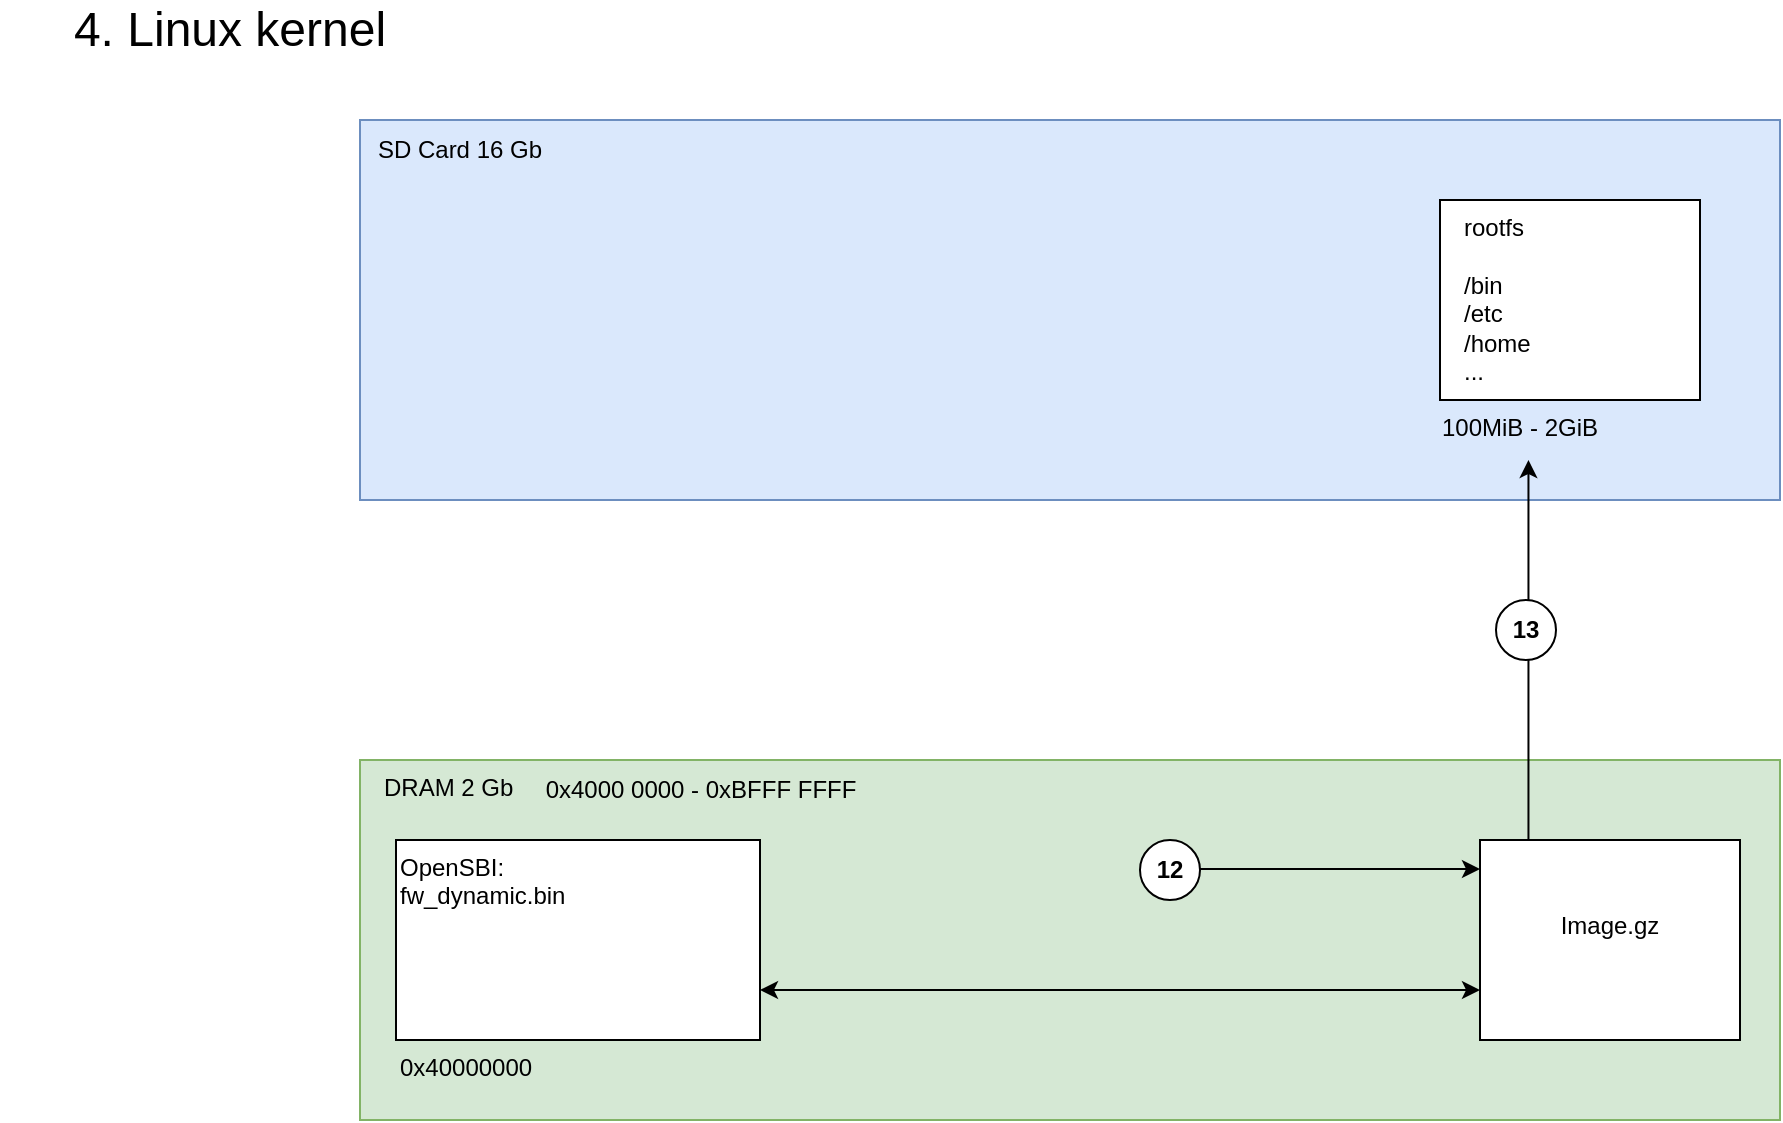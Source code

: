 <mxfile version="24.7.8">
  <diagram name="Page-1" id="-c6Ry725GxhYZqOuj7hc">
    <mxGraphModel dx="794" dy="-581" grid="1" gridSize="10" guides="1" tooltips="1" connect="1" arrows="1" fold="1" page="1" pageScale="1" pageWidth="850" pageHeight="1100" math="0" shadow="0">
      <root>
        <mxCell id="0" />
        <mxCell id="1" parent="0" />
        <mxCell id="g0l_ifj-5Xz2NjAmxus5-168" value="" style="rounded=0;whiteSpace=wrap;html=1;connectable=0;fillColor=#d5e8d4;strokeColor=#82b366;labelBackgroundColor=none;" parent="1" vertex="1">
          <mxGeometry x="530" y="2020" width="710" height="180" as="geometry" />
        </mxCell>
        <mxCell id="g0l_ifj-5Xz2NjAmxus5-169" value="0x4000 0000 - 0xBFFF FFFF" style="text;html=1;align=center;verticalAlign=middle;resizable=0;points=[];autosize=1;strokeColor=none;fillColor=none;connectable=0;labelBackgroundColor=none;" parent="1" vertex="1">
          <mxGeometry x="610" y="2020" width="180" height="30" as="geometry" />
        </mxCell>
        <mxCell id="g0l_ifj-5Xz2NjAmxus5-170" value="" style="rounded=0;whiteSpace=wrap;html=1;connectable=0;fillColor=#dae8fc;strokeColor=#6c8ebf;labelBackgroundColor=none;" parent="1" vertex="1">
          <mxGeometry x="530" y="1700" width="710" height="190" as="geometry" />
        </mxCell>
        <mxCell id="g0l_ifj-5Xz2NjAmxus5-173" value="&lt;br&gt;&lt;div style=&quot;forced-color-adjust: none; color: rgb(0, 0, 0); font-family: Helvetica; font-size: 12px; font-style: normal; font-variant-ligatures: normal; font-variant-caps: normal; font-weight: 400; letter-spacing: normal; orphans: 2; text-align: center; text-indent: 0px; text-transform: none; widows: 2; word-spacing: 0px; -webkit-text-stroke-width: 0px; white-space: normal; text-decoration-thickness: initial; text-decoration-style: initial; text-decoration-color: initial;&quot;&gt;SD Card 16 Gb&lt;/div&gt;&lt;div&gt;&lt;br&gt;&lt;/div&gt;" style="text;html=1;align=center;verticalAlign=middle;whiteSpace=wrap;rounded=0;connectable=0;labelBackgroundColor=none;" parent="1" vertex="1">
          <mxGeometry x="530" y="1700" width="100" height="30" as="geometry" />
        </mxCell>
        <mxCell id="g0l_ifj-5Xz2NjAmxus5-176" value="&lt;div style=&quot;forced-color-adjust: none; color: rgb(0, 0, 0); font-family: Helvetica; font-size: 12px; font-style: normal; font-variant-ligatures: normal; font-variant-caps: normal; font-weight: 400; letter-spacing: normal; orphans: 2; text-align: center; text-indent: 0px; text-transform: none; widows: 2; word-spacing: 0px; -webkit-text-stroke-width: 0px; white-space: normal; text-decoration-thickness: initial; text-decoration-style: initial; text-decoration-color: initial;&quot;&gt;DRAM 2 Gb&lt;/div&gt;" style="text;whiteSpace=wrap;html=1;labelBackgroundColor=none;" parent="1" vertex="1">
          <mxGeometry x="540" y="2020" width="70" height="30" as="geometry" />
        </mxCell>
        <mxCell id="g0l_ifj-5Xz2NjAmxus5-177" value="100MiB - 2GiB" style="text;whiteSpace=wrap;align=center;connectable=0;labelBackgroundColor=none;" parent="1" vertex="1">
          <mxGeometry x="1060" y="1840" width="100" height="30" as="geometry" />
        </mxCell>
        <mxCell id="g0l_ifj-5Xz2NjAmxus5-180" value="" style="rounded=0;whiteSpace=wrap;html=1;labelBackgroundColor=none;" parent="1" vertex="1">
          <mxGeometry x="1070" y="1740" width="130" height="100" as="geometry" />
        </mxCell>
        <mxCell id="g0l_ifj-5Xz2NjAmxus5-184" value="rootfs&lt;br class=&quot;Apple-interchange-newline&quot;&gt;&lt;span style=&quot;color: rgb(0, 0, 0); font-family: Helvetica; font-size: 12px; font-style: normal; font-variant-ligatures: normal; font-variant-caps: normal; font-weight: 400; letter-spacing: normal; orphans: 2; text-indent: 0px; text-transform: none; widows: 2; word-spacing: 0px; -webkit-text-stroke-width: 0px; white-space: normal; text-decoration-thickness: initial; text-decoration-style: initial; text-decoration-color: initial; float: none; display: inline !important;&quot;&gt;&lt;br&gt;&lt;/span&gt;&lt;div&gt;&lt;span style=&quot;color: rgb(0, 0, 0); font-family: Helvetica; font-size: 12px; font-style: normal; font-variant-ligatures: normal; font-variant-caps: normal; font-weight: 400; letter-spacing: normal; orphans: 2; text-indent: 0px; text-transform: none; widows: 2; word-spacing: 0px; -webkit-text-stroke-width: 0px; white-space: normal; text-decoration-thickness: initial; text-decoration-style: initial; text-decoration-color: initial; float: none; display: inline !important;&quot;&gt;/bin&lt;/span&gt;&lt;div style=&quot;forced-color-adjust: none; color: rgb(0, 0, 0); font-family: Helvetica; font-size: 12px; font-style: normal; font-variant-ligatures: normal; font-variant-caps: normal; font-weight: 400; letter-spacing: normal; orphans: 2; text-indent: 0px; text-transform: none; widows: 2; word-spacing: 0px; -webkit-text-stroke-width: 0px; white-space: normal; text-decoration-thickness: initial; text-decoration-style: initial; text-decoration-color: initial;&quot;&gt;/etc&lt;/div&gt;&lt;div style=&quot;forced-color-adjust: none; color: rgb(0, 0, 0); font-family: Helvetica; font-size: 12px; font-style: normal; font-variant-ligatures: normal; font-variant-caps: normal; font-weight: 400; letter-spacing: normal; orphans: 2; text-indent: 0px; text-transform: none; widows: 2; word-spacing: 0px; -webkit-text-stroke-width: 0px; white-space: normal; text-decoration-thickness: initial; text-decoration-style: initial; text-decoration-color: initial;&quot;&gt;/home&lt;/div&gt;&lt;div style=&quot;forced-color-adjust: none; color: rgb(0, 0, 0); font-family: Helvetica; font-size: 12px; font-style: normal; font-variant-ligatures: normal; font-variant-caps: normal; font-weight: 400; letter-spacing: normal; orphans: 2; text-indent: 0px; text-transform: none; widows: 2; word-spacing: 0px; -webkit-text-stroke-width: 0px; white-space: normal; text-decoration-thickness: initial; text-decoration-style: initial; text-decoration-color: initial;&quot;&gt;...&lt;/div&gt;&lt;/div&gt;" style="text;whiteSpace=wrap;html=1;align=left;labelBackgroundColor=none;" parent="1" vertex="1">
          <mxGeometry x="1080" y="1740" width="70" height="100" as="geometry" />
        </mxCell>
        <mxCell id="g0l_ifj-5Xz2NjAmxus5-185" value="" style="rounded=0;whiteSpace=wrap;html=1;connectable=0;labelBackgroundColor=none;" parent="1" vertex="1">
          <mxGeometry x="548" y="2060" width="182" height="100" as="geometry" />
        </mxCell>
        <mxCell id="g0l_ifj-5Xz2NjAmxus5-186" value="&lt;span style=&quot;color: rgb(0, 0, 0); font-family: Helvetica; font-size: 12px; font-style: normal; font-variant-ligatures: normal; font-variant-caps: normal; font-weight: 400; letter-spacing: normal; orphans: 2; text-align: center; text-indent: 0px; text-transform: none; widows: 2; word-spacing: 0px; -webkit-text-stroke-width: 0px; white-space: normal; text-decoration-thickness: initial; text-decoration-style: initial; text-decoration-color: initial; float: none; display: inline !important;&quot;&gt;0x40000000&lt;/span&gt;" style="text;whiteSpace=wrap;html=1;labelBackgroundColor=none;" parent="1" vertex="1">
          <mxGeometry x="548" y="2160" width="100" height="30" as="geometry" />
        </mxCell>
        <UserObject label="&lt;div style=&quot;forced-color-adjust: none; color: rgb(0, 0, 0); font-family: Helvetica; font-size: 12px; font-style: normal; font-variant-ligatures: normal; font-variant-caps: normal; font-weight: 400; letter-spacing: normal; orphans: 2; text-align: left; text-indent: 0px; text-transform: none; widows: 2; word-spacing: 0px; -webkit-text-stroke-width: 0px; white-space: normal; text-decoration-thickness: initial; text-decoration-style: initial; text-decoration-color: initial;&quot;&gt;OpenSBI:&amp;nbsp;&lt;/div&gt;&lt;div style=&quot;forced-color-adjust: none; color: rgb(0, 0, 0); font-family: Helvetica; font-size: 12px; font-style: normal; font-variant-ligatures: normal; font-variant-caps: normal; font-weight: 400; letter-spacing: normal; orphans: 2; text-align: left; text-indent: 0px; text-transform: none; widows: 2; word-spacing: 0px; -webkit-text-stroke-width: 0px; white-space: normal; text-decoration-thickness: initial; text-decoration-style: initial; text-decoration-color: initial;&quot;&gt;fw_dynamic.bin&lt;/div&gt;" id="g0l_ifj-5Xz2NjAmxus5-187">
          <mxCell style="text;whiteSpace=wrap;html=1;labelBackgroundColor=none;" parent="1" vertex="1">
            <mxGeometry x="548" y="2060" width="152" height="30" as="geometry" />
          </mxCell>
        </UserObject>
        <UserObject label="&#xa;&lt;span style=&quot;forced-color-adjust: none; color: rgb(0, 0, 0); font-family: Helvetica; font-size: 12px; font-style: normal; font-variant-ligatures: normal; font-variant-caps: normal; font-weight: 400; letter-spacing: normal; orphans: 2; text-align: left; text-indent: 0px; text-transform: none; widows: 2; word-spacing: 0px; -webkit-text-stroke-width: 0px; white-space: normal; text-decoration-thickness: initial; text-decoration-style: initial; text-decoration-color: initial; float: none; display: inline !important;&quot;&gt;Image.gz&lt;/span&gt;&lt;br class=&quot;Apple-interchange-newline&quot;&gt;&#xa;&#xa;" id="g0l_ifj-5Xz2NjAmxus5-202">
          <mxCell style="rounded=0;whiteSpace=wrap;html=1;labelBackgroundColor=none;" parent="1" vertex="1">
            <mxGeometry x="1090" y="2060" width="130" height="100" as="geometry" />
          </mxCell>
        </UserObject>
        <mxCell id="g0l_ifj-5Xz2NjAmxus5-205" value="4. Linux kernel" style="text;html=1;align=center;verticalAlign=middle;whiteSpace=wrap;rounded=0;fontSize=24;labelBackgroundColor=none;" parent="1" vertex="1">
          <mxGeometry x="350" y="1640" width="230" height="30" as="geometry" />
        </mxCell>
        <mxCell id="g0l_ifj-5Xz2NjAmxus5-208" value="" style="endArrow=classic;html=1;rounded=0;labelBackgroundColor=none;" parent="1" edge="1">
          <mxGeometry width="50" height="50" relative="1" as="geometry">
            <mxPoint x="950" y="2074.52" as="sourcePoint" />
            <mxPoint x="1090" y="2074.52" as="targetPoint" />
          </mxGeometry>
        </mxCell>
        <mxCell id="g0l_ifj-5Xz2NjAmxus5-209" value="12" style="ellipse;whiteSpace=wrap;html=1;aspect=fixed;fontStyle=1;connectable=0;labelBackgroundColor=none;" parent="1" vertex="1">
          <mxGeometry x="920" y="2060" width="30" height="30" as="geometry" />
        </mxCell>
        <mxCell id="g0l_ifj-5Xz2NjAmxus5-212" value="" style="endArrow=classic;startArrow=classic;html=1;rounded=0;entryX=0;entryY=0.75;entryDx=0;entryDy=0;labelBackgroundColor=none;" parent="1" target="g0l_ifj-5Xz2NjAmxus5-202" edge="1">
          <mxGeometry width="50" height="50" relative="1" as="geometry">
            <mxPoint x="730" y="2135" as="sourcePoint" />
            <mxPoint x="890" y="1930" as="targetPoint" />
          </mxGeometry>
        </mxCell>
        <mxCell id="g0l_ifj-5Xz2NjAmxus5-265" value="" style="endArrow=classic;html=1;rounded=0;labelBackgroundColor=none;" parent="1" edge="1">
          <mxGeometry width="50" height="50" relative="1" as="geometry">
            <mxPoint x="1114.23" y="2060" as="sourcePoint" />
            <mxPoint x="1114.23" y="1870" as="targetPoint" />
          </mxGeometry>
        </mxCell>
        <mxCell id="g0l_ifj-5Xz2NjAmxus5-211" value="13" style="ellipse;whiteSpace=wrap;html=1;aspect=fixed;fontStyle=1;connectable=0;labelBackgroundColor=none;" parent="1" vertex="1">
          <mxGeometry x="1098" y="1940" width="30" height="30" as="geometry" />
        </mxCell>
      </root>
    </mxGraphModel>
  </diagram>
</mxfile>
